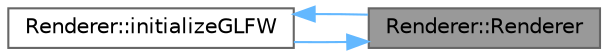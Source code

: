 digraph "Renderer::Renderer"
{
 // LATEX_PDF_SIZE
  bgcolor="transparent";
  edge [fontname=Helvetica,fontsize=10,labelfontname=Helvetica,labelfontsize=10];
  node [fontname=Helvetica,fontsize=10,shape=box,height=0.2,width=0.4];
  rankdir="RL";
  Node1 [id="Node000001",label="Renderer::Renderer",height=0.2,width=0.4,color="gray40", fillcolor="grey60", style="filled", fontcolor="black",tooltip="Initialize renderer. This method setup the GLFW library for rendering the scene and the Dear ImGui li..."];
  Node1 -> Node2 [id="edge1_Node000001_Node000002",dir="back",color="steelblue1",style="solid",tooltip=" "];
  Node2 [id="Node000002",label="Renderer::initializeGLFW",height=0.2,width=0.4,color="grey40", fillcolor="white", style="filled",URL="$classRenderer.html#a394e15bdfa5009cc394aeaf095c4dfe1",tooltip="Initializes the GLFW library. This method is called by the constructor."];
  Node2 -> Node1 [id="edge2_Node000002_Node000001",dir="back",color="steelblue1",style="solid",tooltip=" "];
}
